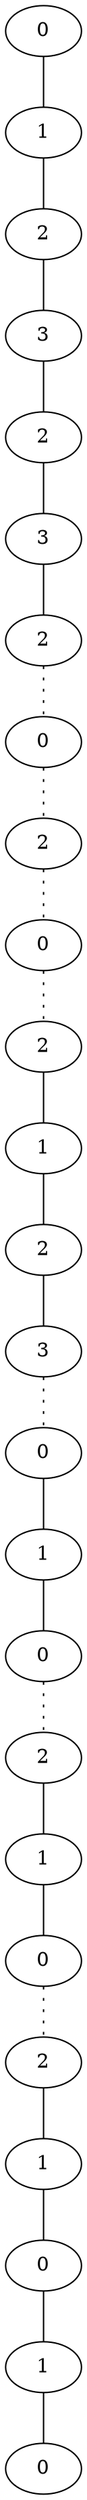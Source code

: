 graph {
a0[label=0];
a1[label=1];
a2[label=2];
a3[label=3];
a4[label=2];
a5[label=3];
a6[label=2];
a7[label=0];
a8[label=2];
a9[label=0];
a10[label=2];
a11[label=1];
a12[label=2];
a13[label=3];
a14[label=0];
a15[label=1];
a16[label=0];
a17[label=2];
a18[label=1];
a19[label=0];
a20[label=2];
a21[label=1];
a22[label=0];
a23[label=1];
a24[label=0];
a0 -- a1;
a1 -- a2;
a2 -- a3;
a3 -- a4;
a4 -- a5;
a5 -- a6;
a6 -- a7 [style=dotted];
a7 -- a8 [style=dotted];
a8 -- a9 [style=dotted];
a9 -- a10 [style=dotted];
a10 -- a11;
a11 -- a12;
a12 -- a13;
a13 -- a14 [style=dotted];
a14 -- a15;
a15 -- a16;
a16 -- a17 [style=dotted];
a17 -- a18;
a18 -- a19;
a19 -- a20 [style=dotted];
a20 -- a21;
a21 -- a22;
a22 -- a23;
a23 -- a24;
}
